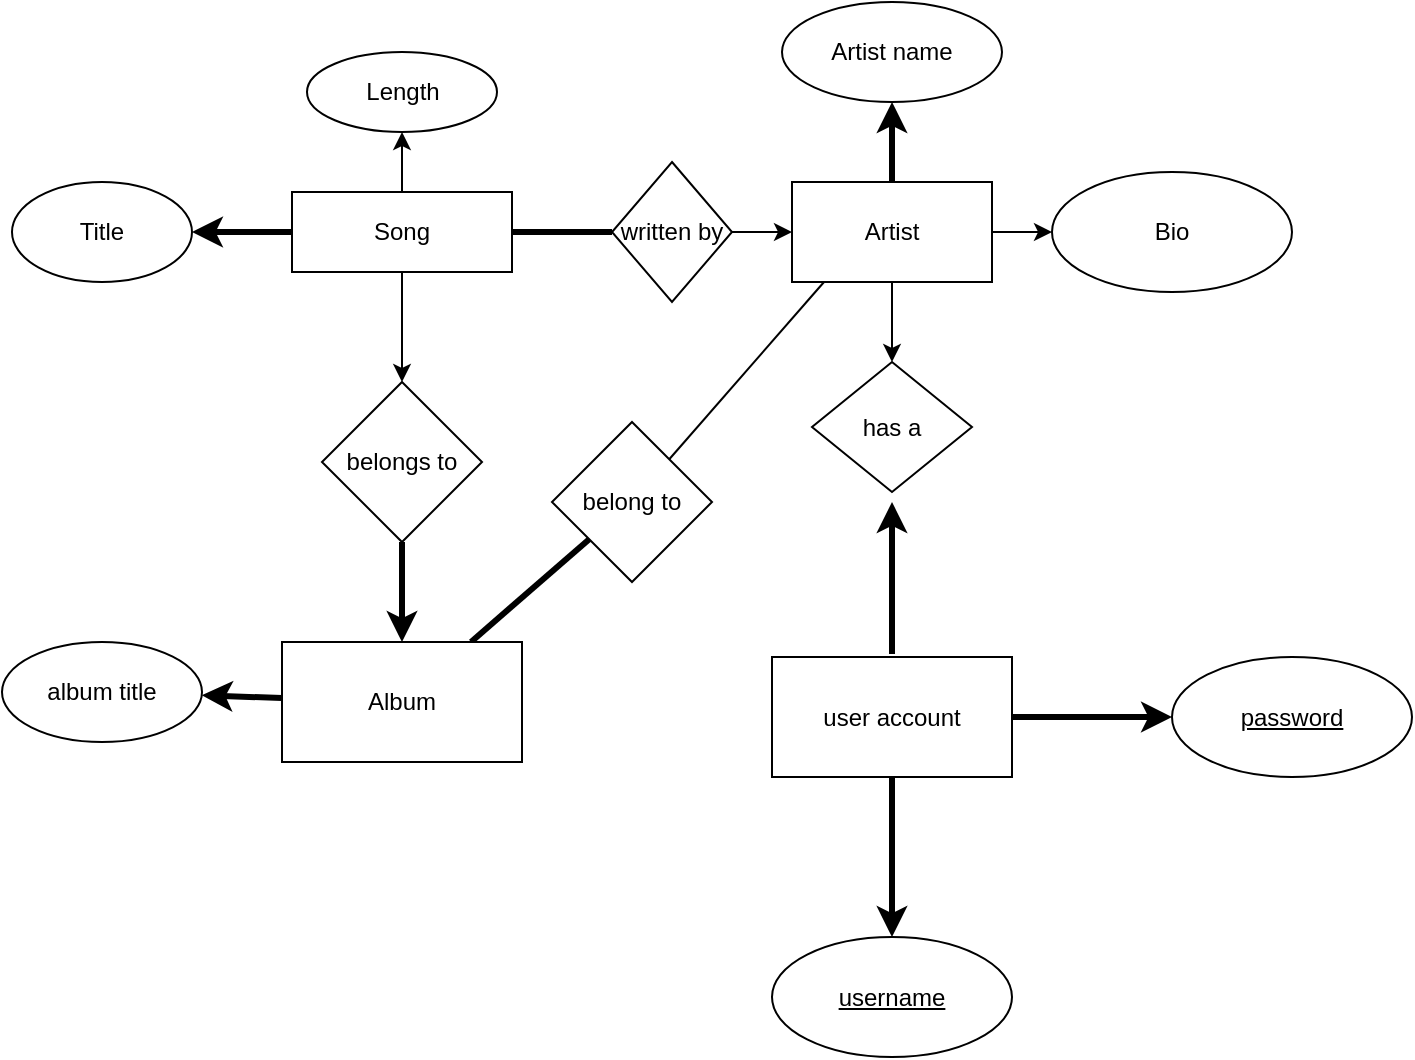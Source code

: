 <mxfile>
    <diagram id="TS6uNIFE-wyPtQX2OG5D" name="Page-1">
        <mxGraphModel dx="658" dy="802" grid="1" gridSize="10" guides="1" tooltips="1" connect="1" arrows="1" fold="1" page="1" pageScale="1" pageWidth="850" pageHeight="1100" math="0" shadow="0">
            <root>
                <mxCell id="0"/>
                <mxCell id="1" parent="0"/>
                <mxCell id="4" value="" style="edgeStyle=none;html=1;" edge="1" parent="1" source="2" target="3">
                    <mxGeometry relative="1" as="geometry"/>
                </mxCell>
                <mxCell id="6" value="" style="edgeStyle=none;html=1;strokeWidth=3;" edge="1" parent="1" source="2" target="5">
                    <mxGeometry relative="1" as="geometry"/>
                </mxCell>
                <mxCell id="8" value="" style="edgeStyle=none;html=1;" edge="1" parent="1" source="2" target="7">
                    <mxGeometry relative="1" as="geometry"/>
                </mxCell>
                <mxCell id="14" value="" style="edgeStyle=none;html=1;strokeWidth=3;endArrow=none;endFill=0;" edge="1" parent="1" source="2" target="13">
                    <mxGeometry relative="1" as="geometry"/>
                </mxCell>
                <mxCell id="2" value="Song" style="rounded=0;whiteSpace=wrap;html=1;" vertex="1" parent="1">
                    <mxGeometry x="150" y="105" width="110" height="40" as="geometry"/>
                </mxCell>
                <mxCell id="3" value="Length" style="ellipse;whiteSpace=wrap;html=1;rounded=0;" vertex="1" parent="1">
                    <mxGeometry x="157.5" y="35" width="95" height="40" as="geometry"/>
                </mxCell>
                <mxCell id="5" value="Title&lt;br&gt;" style="ellipse;whiteSpace=wrap;html=1;rounded=0;" vertex="1" parent="1">
                    <mxGeometry x="10" y="100" width="90" height="50" as="geometry"/>
                </mxCell>
                <mxCell id="10" value="" style="edgeStyle=none;html=1;strokeWidth=3;" edge="1" parent="1" source="7" target="9">
                    <mxGeometry relative="1" as="geometry"/>
                </mxCell>
                <mxCell id="7" value="belongs to" style="rhombus;whiteSpace=wrap;html=1;rounded=0;" vertex="1" parent="1">
                    <mxGeometry x="165" y="200" width="80" height="80" as="geometry"/>
                </mxCell>
                <mxCell id="12" value="" style="edgeStyle=none;html=1;strokeWidth=3;" edge="1" parent="1" source="9" target="11">
                    <mxGeometry relative="1" as="geometry"/>
                </mxCell>
                <mxCell id="32" value="" style="edgeStyle=none;html=1;endArrow=none;endFill=0;strokeWidth=3;" edge="1" parent="1" source="9" target="31">
                    <mxGeometry relative="1" as="geometry"/>
                </mxCell>
                <mxCell id="9" value="Album" style="rounded=0;whiteSpace=wrap;html=1;" vertex="1" parent="1">
                    <mxGeometry x="145" y="330" width="120" height="60" as="geometry"/>
                </mxCell>
                <mxCell id="11" value="album title" style="ellipse;whiteSpace=wrap;html=1;rounded=0;" vertex="1" parent="1">
                    <mxGeometry x="5" y="330" width="100" height="50" as="geometry"/>
                </mxCell>
                <mxCell id="16" value="" style="edgeStyle=none;html=1;" edge="1" parent="1" source="13" target="15">
                    <mxGeometry relative="1" as="geometry"/>
                </mxCell>
                <mxCell id="13" value="written by" style="rhombus;whiteSpace=wrap;html=1;rounded=0;" vertex="1" parent="1">
                    <mxGeometry x="310" y="90" width="60" height="70" as="geometry"/>
                </mxCell>
                <mxCell id="19" value="" style="edgeStyle=none;html=1;strokeWidth=3;" edge="1" parent="1" source="15" target="18">
                    <mxGeometry relative="1" as="geometry"/>
                </mxCell>
                <mxCell id="21" value="" style="edgeStyle=none;html=1;" edge="1" parent="1" source="15" target="20">
                    <mxGeometry relative="1" as="geometry"/>
                </mxCell>
                <mxCell id="23" value="" style="edgeStyle=none;html=1;strokeWidth=1;" edge="1" parent="1" source="15" target="22">
                    <mxGeometry relative="1" as="geometry"/>
                </mxCell>
                <mxCell id="15" value="Artist" style="rounded=0;whiteSpace=wrap;html=1;" vertex="1" parent="1">
                    <mxGeometry x="400" y="100" width="100" height="50" as="geometry"/>
                </mxCell>
                <mxCell id="18" value="Artist name" style="ellipse;whiteSpace=wrap;html=1;rounded=0;" vertex="1" parent="1">
                    <mxGeometry x="395" y="10" width="110" height="50" as="geometry"/>
                </mxCell>
                <mxCell id="20" value="Bio" style="ellipse;whiteSpace=wrap;html=1;rounded=0;" vertex="1" parent="1">
                    <mxGeometry x="530" y="95" width="120" height="60" as="geometry"/>
                </mxCell>
                <mxCell id="25" value="" style="edgeStyle=none;html=1;strokeWidth=3;" edge="1" parent="1">
                    <mxGeometry relative="1" as="geometry">
                        <mxPoint x="450" y="336" as="sourcePoint"/>
                        <mxPoint x="450" y="260" as="targetPoint"/>
                    </mxGeometry>
                </mxCell>
                <mxCell id="22" value="has a" style="rhombus;whiteSpace=wrap;html=1;rounded=0;" vertex="1" parent="1">
                    <mxGeometry x="410" y="190" width="80" height="65" as="geometry"/>
                </mxCell>
                <mxCell id="27" value="" style="edgeStyle=none;html=1;strokeWidth=3;" edge="1" parent="1" source="24" target="26">
                    <mxGeometry relative="1" as="geometry"/>
                </mxCell>
                <mxCell id="29" value="" style="edgeStyle=none;html=1;strokeWidth=3;" edge="1" parent="1" source="24" target="28">
                    <mxGeometry relative="1" as="geometry"/>
                </mxCell>
                <mxCell id="24" value="user account" style="whiteSpace=wrap;html=1;rounded=0;" vertex="1" parent="1">
                    <mxGeometry x="390" y="337.5" width="120" height="60" as="geometry"/>
                </mxCell>
                <mxCell id="26" value="&lt;u&gt;password&lt;/u&gt;" style="ellipse;whiteSpace=wrap;html=1;rounded=0;" vertex="1" parent="1">
                    <mxGeometry x="590" y="337.5" width="120" height="60" as="geometry"/>
                </mxCell>
                <mxCell id="28" value="&lt;u&gt;username&lt;/u&gt;" style="ellipse;whiteSpace=wrap;html=1;rounded=0;" vertex="1" parent="1">
                    <mxGeometry x="390" y="477.5" width="120" height="60" as="geometry"/>
                </mxCell>
                <mxCell id="33" value="" style="edgeStyle=none;html=1;endArrow=none;endFill=0;strokeWidth=1;entryX=0.16;entryY=1;entryDx=0;entryDy=0;entryPerimeter=0;" edge="1" parent="1" source="31" target="15">
                    <mxGeometry relative="1" as="geometry"/>
                </mxCell>
                <mxCell id="31" value="belong to" style="rhombus;whiteSpace=wrap;html=1;rounded=0;" vertex="1" parent="1">
                    <mxGeometry x="280" y="220" width="80" height="80" as="geometry"/>
                </mxCell>
            </root>
        </mxGraphModel>
    </diagram>
</mxfile>